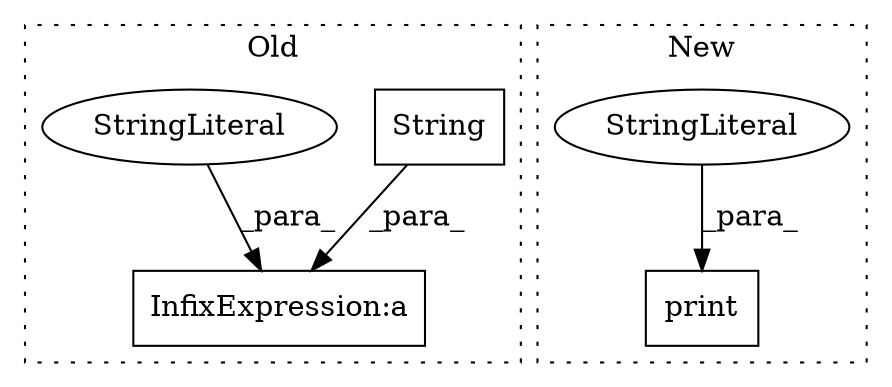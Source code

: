 digraph G {
subgraph cluster0 {
1 [label="String" a="32" s="4292,4300" l="7,1" shape="box"];
4 [label="InfixExpression:a" a="27" s="4289" l="3" shape="box"];
5 [label="StringLiteral" a="45" s="4218" l="71" shape="ellipse"];
label = "Old";
style="dotted";
}
subgraph cluster1 {
2 [label="print" a="32" s="5721,5785" l="6,1" shape="box"];
3 [label="StringLiteral" a="45" s="5727" l="58" shape="ellipse"];
label = "New";
style="dotted";
}
1 -> 4 [label="_para_"];
3 -> 2 [label="_para_"];
5 -> 4 [label="_para_"];
}